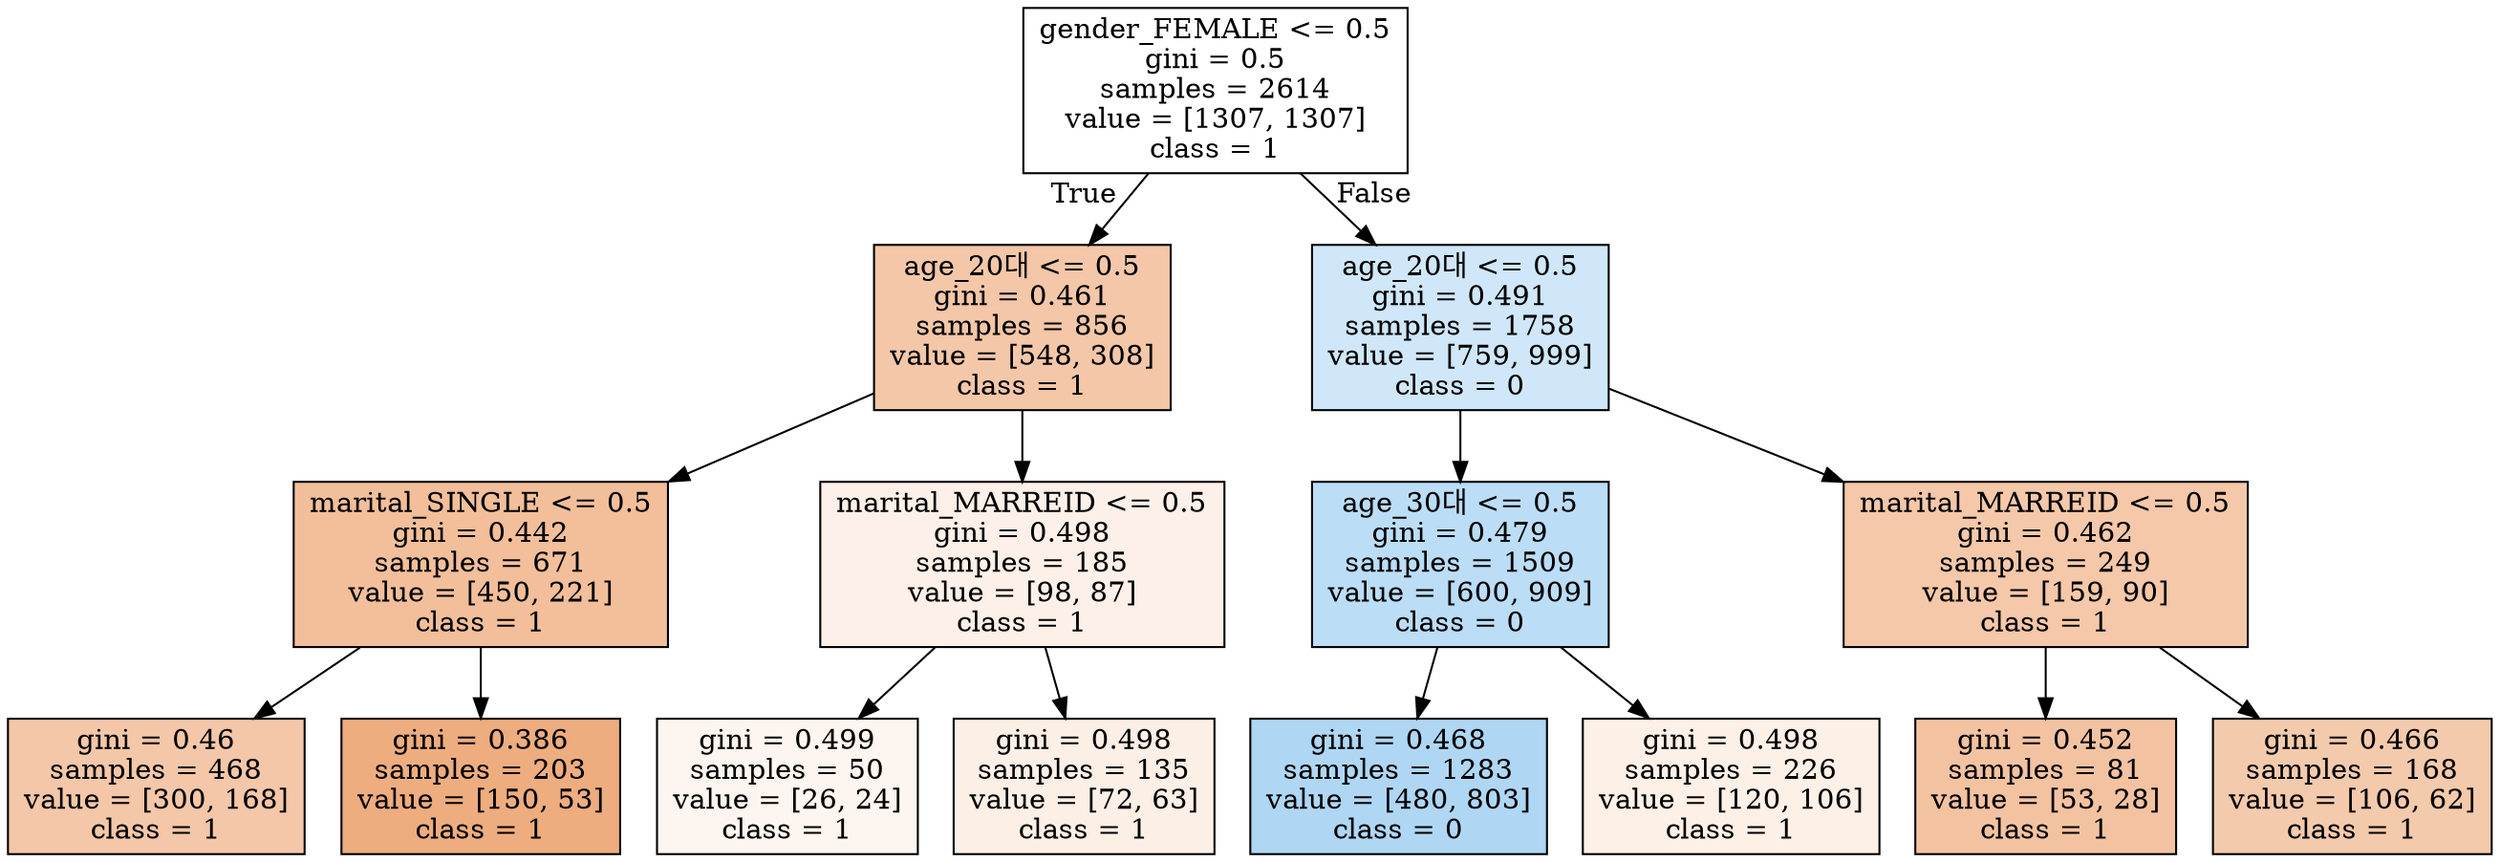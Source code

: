 digraph Tree {
node [shape=box, style="filled", color="black"] ;
0 [label="gender_FEMALE <= 0.5\ngini = 0.5\nsamples = 2614\nvalue = [1307, 1307]\nclass = 1", fillcolor="#e5813900"] ;
1 [label="age_20대 <= 0.5\ngini = 0.461\nsamples = 856\nvalue = [548, 308]\nclass = 1", fillcolor="#e5813970"] ;
0 -> 1 [labeldistance=2.5, labelangle=45, headlabel="True"] ;
2 [label="marital_SINGLE <= 0.5\ngini = 0.442\nsamples = 671\nvalue = [450, 221]\nclass = 1", fillcolor="#e5813982"] ;
1 -> 2 ;
3 [label="gini = 0.46\nsamples = 468\nvalue = [300, 168]\nclass = 1", fillcolor="#e5813970"] ;
2 -> 3 ;
4 [label="gini = 0.386\nsamples = 203\nvalue = [150, 53]\nclass = 1", fillcolor="#e58139a5"] ;
2 -> 4 ;
5 [label="marital_MARREID <= 0.5\ngini = 0.498\nsamples = 185\nvalue = [98, 87]\nclass = 1", fillcolor="#e581391d"] ;
1 -> 5 ;
6 [label="gini = 0.499\nsamples = 50\nvalue = [26, 24]\nclass = 1", fillcolor="#e5813914"] ;
5 -> 6 ;
7 [label="gini = 0.498\nsamples = 135\nvalue = [72, 63]\nclass = 1", fillcolor="#e5813920"] ;
5 -> 7 ;
8 [label="age_20대 <= 0.5\ngini = 0.491\nsamples = 1758\nvalue = [759, 999]\nclass = 0", fillcolor="#399de53d"] ;
0 -> 8 [labeldistance=2.5, labelangle=-45, headlabel="False"] ;
9 [label="age_30대 <= 0.5\ngini = 0.479\nsamples = 1509\nvalue = [600, 909]\nclass = 0", fillcolor="#399de557"] ;
8 -> 9 ;
10 [label="gini = 0.468\nsamples = 1283\nvalue = [480, 803]\nclass = 0", fillcolor="#399de567"] ;
9 -> 10 ;
11 [label="gini = 0.498\nsamples = 226\nvalue = [120, 106]\nclass = 1", fillcolor="#e581391e"] ;
9 -> 11 ;
12 [label="marital_MARREID <= 0.5\ngini = 0.462\nsamples = 249\nvalue = [159, 90]\nclass = 1", fillcolor="#e581396f"] ;
8 -> 12 ;
13 [label="gini = 0.452\nsamples = 81\nvalue = [53, 28]\nclass = 1", fillcolor="#e5813978"] ;
12 -> 13 ;
14 [label="gini = 0.466\nsamples = 168\nvalue = [106, 62]\nclass = 1", fillcolor="#e581396a"] ;
12 -> 14 ;
}